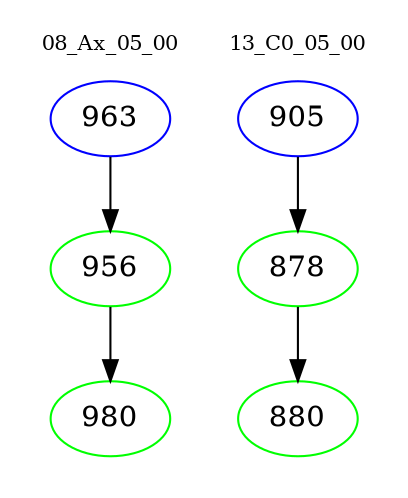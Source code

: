 digraph{
subgraph cluster_0 {
color = white
label = "08_Ax_05_00";
fontsize=10;
T0_963 [label="963", color="blue"]
T0_963 -> T0_956 [color="black"]
T0_956 [label="956", color="green"]
T0_956 -> T0_980 [color="black"]
T0_980 [label="980", color="green"]
}
subgraph cluster_1 {
color = white
label = "13_C0_05_00";
fontsize=10;
T1_905 [label="905", color="blue"]
T1_905 -> T1_878 [color="black"]
T1_878 [label="878", color="green"]
T1_878 -> T1_880 [color="black"]
T1_880 [label="880", color="green"]
}
}
